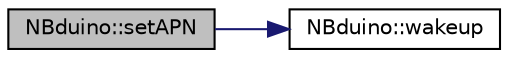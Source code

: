 digraph "NBduino::setAPN"
{
  edge [fontname="Helvetica",fontsize="10",labelfontname="Helvetica",labelfontsize="10"];
  node [fontname="Helvetica",fontsize="10",shape=record];
  rankdir="LR";
  Node13 [label="NBduino::setAPN",height=0.2,width=0.4,color="black", fillcolor="grey75", style="filled", fontcolor="black"];
  Node13 -> Node14 [color="midnightblue",fontsize="10",style="solid"];
  Node14 [label="NBduino::wakeup",height=0.2,width=0.4,color="black", fillcolor="white", style="filled",URL="$class_n_bduino.html#a8e740e7b90e6e75b7dd3b7900ee0dd22"];
}
